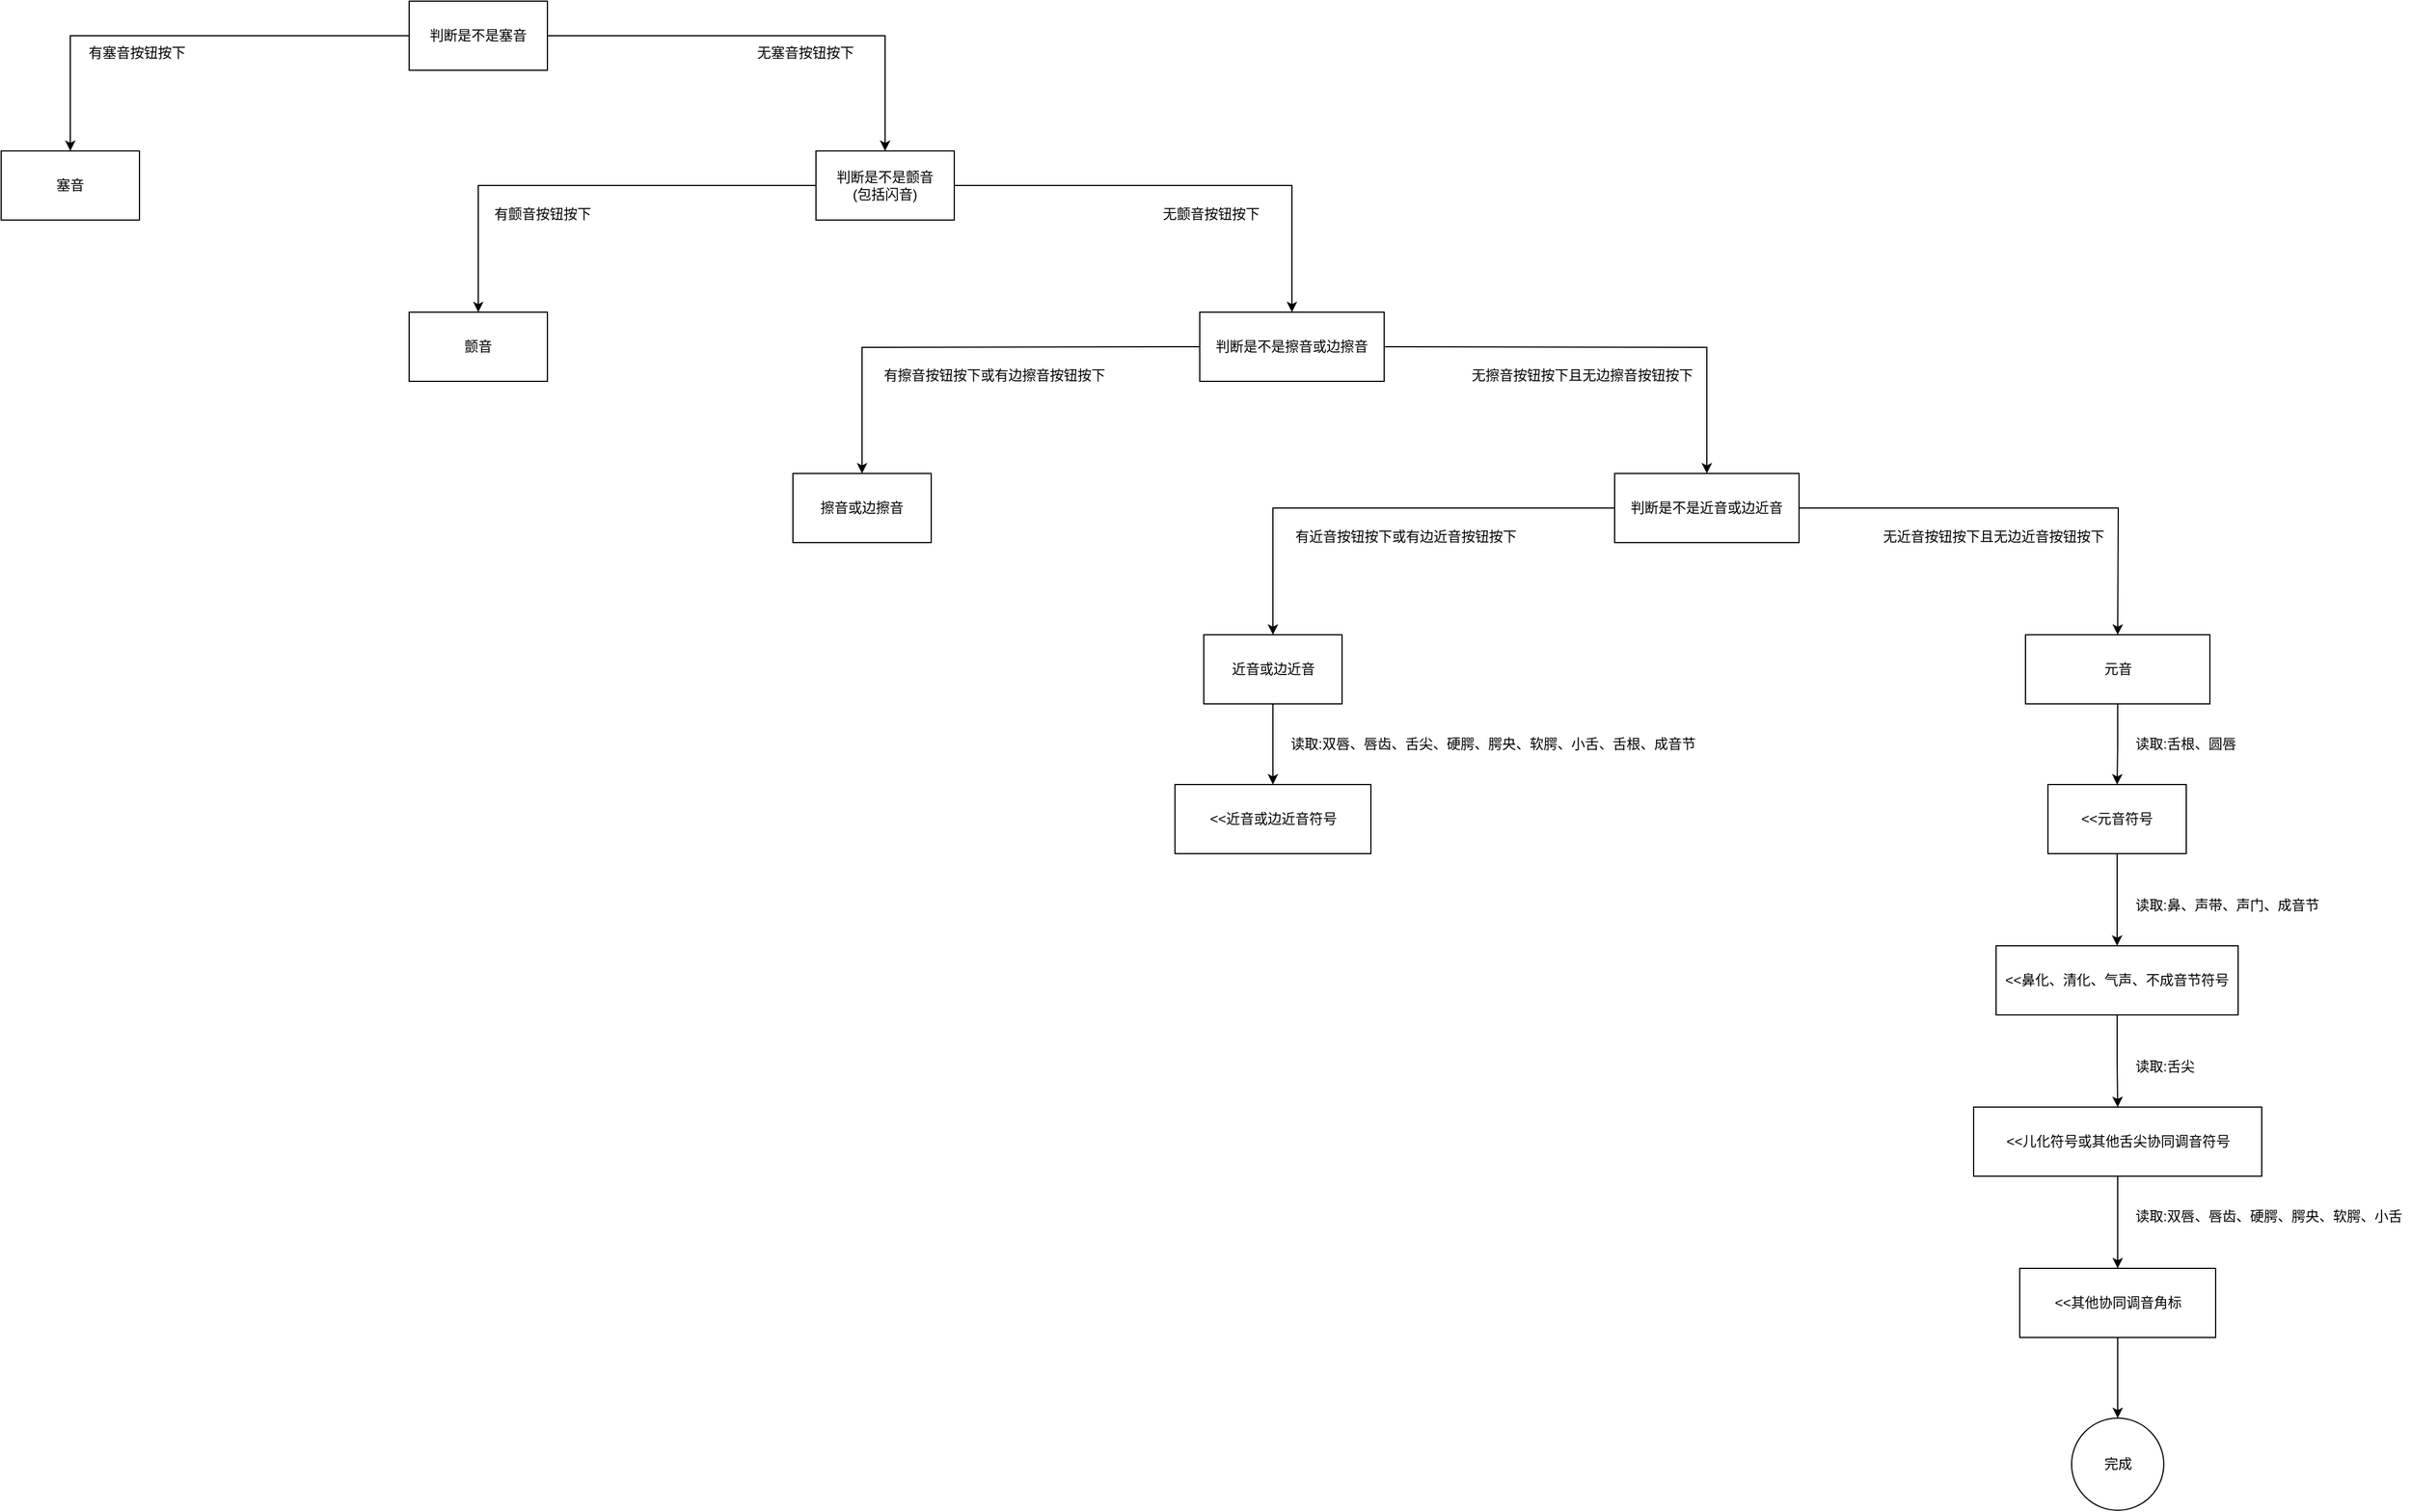 <mxfile version="21.4.0" type="device">
  <diagram name="第 1 页" id="KSUhmTteE460sUI7yHG8">
    <mxGraphModel dx="1098" dy="868" grid="1" gridSize="10" guides="1" tooltips="1" connect="1" arrows="1" fold="1" page="1" pageScale="1" pageWidth="827" pageHeight="1169" math="0" shadow="0">
      <root>
        <mxCell id="0" />
        <mxCell id="1" parent="0" />
        <mxCell id="aIYbs3pu3YeoRN2CY_q8-6" value="" style="edgeStyle=orthogonalEdgeStyle;rounded=0;orthogonalLoop=1;jettySize=auto;html=1;exitX=0;exitY=0.5;exitDx=0;exitDy=0;" edge="1" parent="1" source="aIYbs3pu3YeoRN2CY_q8-1" target="aIYbs3pu3YeoRN2CY_q8-5">
          <mxGeometry relative="1" as="geometry">
            <mxPoint x="230" y="50" as="sourcePoint" />
          </mxGeometry>
        </mxCell>
        <mxCell id="aIYbs3pu3YeoRN2CY_q8-8" value="" style="edgeStyle=orthogonalEdgeStyle;rounded=0;orthogonalLoop=1;jettySize=auto;html=1;" edge="1" parent="1" source="aIYbs3pu3YeoRN2CY_q8-1" target="aIYbs3pu3YeoRN2CY_q8-7">
          <mxGeometry relative="1" as="geometry" />
        </mxCell>
        <mxCell id="aIYbs3pu3YeoRN2CY_q8-1" value="判断是不是塞音" style="rounded=0;whiteSpace=wrap;html=1;" vertex="1" parent="1">
          <mxGeometry x="354" y="20" width="120" height="60" as="geometry" />
        </mxCell>
        <mxCell id="aIYbs3pu3YeoRN2CY_q8-5" value="塞音" style="whiteSpace=wrap;html=1;rounded=0;" vertex="1" parent="1">
          <mxGeometry y="150" width="120" height="60" as="geometry" />
        </mxCell>
        <mxCell id="aIYbs3pu3YeoRN2CY_q8-15" value="" style="edgeStyle=orthogonalEdgeStyle;rounded=0;orthogonalLoop=1;jettySize=auto;html=1;" edge="1" parent="1" source="aIYbs3pu3YeoRN2CY_q8-7" target="aIYbs3pu3YeoRN2CY_q8-14">
          <mxGeometry relative="1" as="geometry" />
        </mxCell>
        <mxCell id="aIYbs3pu3YeoRN2CY_q8-17" value="" style="edgeStyle=orthogonalEdgeStyle;rounded=0;orthogonalLoop=1;jettySize=auto;html=1;" edge="1" parent="1" source="aIYbs3pu3YeoRN2CY_q8-7" target="aIYbs3pu3YeoRN2CY_q8-16">
          <mxGeometry relative="1" as="geometry" />
        </mxCell>
        <mxCell id="aIYbs3pu3YeoRN2CY_q8-7" value="判断是不是颤音&lt;br&gt;(包括闪音)" style="whiteSpace=wrap;html=1;rounded=0;" vertex="1" parent="1">
          <mxGeometry x="707" y="150" width="120" height="60" as="geometry" />
        </mxCell>
        <mxCell id="aIYbs3pu3YeoRN2CY_q8-12" value="有塞音按钮按下" style="text;strokeColor=none;fillColor=none;align=left;verticalAlign=middle;spacingLeft=4;spacingRight=4;overflow=hidden;points=[[0,0.5],[1,0.5]];portConstraint=eastwest;rotatable=0;whiteSpace=wrap;html=1;" vertex="1" parent="1">
          <mxGeometry x="70" y="50" width="110" height="30" as="geometry" />
        </mxCell>
        <mxCell id="aIYbs3pu3YeoRN2CY_q8-13" value="无塞音按钮按下" style="text;strokeColor=none;fillColor=none;align=left;verticalAlign=middle;spacingLeft=4;spacingRight=4;overflow=hidden;points=[[0,0.5],[1,0.5]];portConstraint=eastwest;rotatable=0;whiteSpace=wrap;html=1;" vertex="1" parent="1">
          <mxGeometry x="650" y="50" width="110" height="30" as="geometry" />
        </mxCell>
        <mxCell id="aIYbs3pu3YeoRN2CY_q8-14" value="颤音" style="whiteSpace=wrap;html=1;rounded=0;" vertex="1" parent="1">
          <mxGeometry x="354" y="290" width="120" height="60" as="geometry" />
        </mxCell>
        <mxCell id="aIYbs3pu3YeoRN2CY_q8-16" value="判断是不是擦音或边擦音" style="whiteSpace=wrap;html=1;rounded=0;" vertex="1" parent="1">
          <mxGeometry x="1040" y="290" width="160" height="60" as="geometry" />
        </mxCell>
        <mxCell id="aIYbs3pu3YeoRN2CY_q8-18" value="有颤音按钮按下" style="text;strokeColor=none;fillColor=none;align=left;verticalAlign=middle;spacingLeft=4;spacingRight=4;overflow=hidden;points=[[0,0.5],[1,0.5]];portConstraint=eastwest;rotatable=0;whiteSpace=wrap;html=1;" vertex="1" parent="1">
          <mxGeometry x="422" y="190" width="110" height="30" as="geometry" />
        </mxCell>
        <mxCell id="aIYbs3pu3YeoRN2CY_q8-19" value="无颤音按钮按下" style="text;strokeColor=none;fillColor=none;align=left;verticalAlign=middle;spacingLeft=4;spacingRight=4;overflow=hidden;points=[[0,0.5],[1,0.5]];portConstraint=eastwest;rotatable=0;whiteSpace=wrap;html=1;" vertex="1" parent="1">
          <mxGeometry x="1002" y="190" width="110" height="30" as="geometry" />
        </mxCell>
        <mxCell id="aIYbs3pu3YeoRN2CY_q8-21" value="" style="edgeStyle=orthogonalEdgeStyle;rounded=0;orthogonalLoop=1;jettySize=auto;html=1;" edge="1" parent="1" target="aIYbs3pu3YeoRN2CY_q8-22">
          <mxGeometry relative="1" as="geometry">
            <mxPoint x="1040" y="320" as="sourcePoint" />
          </mxGeometry>
        </mxCell>
        <mxCell id="aIYbs3pu3YeoRN2CY_q8-22" value="擦音或边擦音" style="whiteSpace=wrap;html=1;rounded=0;" vertex="1" parent="1">
          <mxGeometry x="687" y="430" width="120" height="60" as="geometry" />
        </mxCell>
        <mxCell id="aIYbs3pu3YeoRN2CY_q8-23" value="有擦音按钮按下或有边擦音按钮按下" style="text;strokeColor=none;fillColor=none;align=left;verticalAlign=middle;spacingLeft=4;spacingRight=4;overflow=hidden;points=[[0,0.5],[1,0.5]];portConstraint=eastwest;rotatable=0;whiteSpace=wrap;html=1;" vertex="1" parent="1">
          <mxGeometry x="760" y="330" width="210" height="30" as="geometry" />
        </mxCell>
        <mxCell id="aIYbs3pu3YeoRN2CY_q8-24" value="" style="edgeStyle=orthogonalEdgeStyle;rounded=0;orthogonalLoop=1;jettySize=auto;html=1;entryX=0.5;entryY=0;entryDx=0;entryDy=0;" edge="1" parent="1" target="aIYbs3pu3YeoRN2CY_q8-27">
          <mxGeometry relative="1" as="geometry">
            <mxPoint x="1200" y="320" as="sourcePoint" />
            <mxPoint x="1493" y="430" as="targetPoint" />
          </mxGeometry>
        </mxCell>
        <mxCell id="aIYbs3pu3YeoRN2CY_q8-25" value="无擦音按钮按下且无边擦音按钮按下" style="text;strokeColor=none;fillColor=none;align=left;verticalAlign=middle;spacingLeft=4;spacingRight=4;overflow=hidden;points=[[0,0.5],[1,0.5]];portConstraint=eastwest;rotatable=0;whiteSpace=wrap;html=1;" vertex="1" parent="1">
          <mxGeometry x="1270" y="330" width="215" height="30" as="geometry" />
        </mxCell>
        <mxCell id="aIYbs3pu3YeoRN2CY_q8-27" value="判断是不是近音或边近音" style="whiteSpace=wrap;html=1;rounded=0;" vertex="1" parent="1">
          <mxGeometry x="1400" y="430" width="160" height="60" as="geometry" />
        </mxCell>
        <mxCell id="aIYbs3pu3YeoRN2CY_q8-50" style="edgeStyle=orthogonalEdgeStyle;rounded=0;orthogonalLoop=1;jettySize=auto;html=1;exitX=0.5;exitY=1;exitDx=0;exitDy=0;entryX=0.5;entryY=0;entryDx=0;entryDy=0;" edge="1" parent="1" source="aIYbs3pu3YeoRN2CY_q8-35" target="aIYbs3pu3YeoRN2CY_q8-44">
          <mxGeometry relative="1" as="geometry" />
        </mxCell>
        <mxCell id="aIYbs3pu3YeoRN2CY_q8-35" value="元音" style="whiteSpace=wrap;html=1;rounded=0;" vertex="1" parent="1">
          <mxGeometry x="1756.5" y="570" width="160" height="60" as="geometry" />
        </mxCell>
        <mxCell id="aIYbs3pu3YeoRN2CY_q8-36" value="近音或边近音" style="whiteSpace=wrap;html=1;rounded=0;" vertex="1" parent="1">
          <mxGeometry x="1043.5" y="570" width="120" height="60" as="geometry" />
        </mxCell>
        <mxCell id="aIYbs3pu3YeoRN2CY_q8-37" value="" style="edgeStyle=orthogonalEdgeStyle;rounded=0;orthogonalLoop=1;jettySize=auto;html=1;" edge="1" parent="1" target="aIYbs3pu3YeoRN2CY_q8-36" source="aIYbs3pu3YeoRN2CY_q8-27">
          <mxGeometry relative="1" as="geometry">
            <mxPoint x="1397" y="460" as="sourcePoint" />
          </mxGeometry>
        </mxCell>
        <mxCell id="aIYbs3pu3YeoRN2CY_q8-38" value="有近音按钮按下或有边近音按钮按下" style="text;strokeColor=none;fillColor=none;align=left;verticalAlign=middle;spacingLeft=4;spacingRight=4;overflow=hidden;points=[[0,0.5],[1,0.5]];portConstraint=eastwest;rotatable=0;whiteSpace=wrap;html=1;" vertex="1" parent="1">
          <mxGeometry x="1116.5" y="470" width="210" height="30" as="geometry" />
        </mxCell>
        <mxCell id="aIYbs3pu3YeoRN2CY_q8-39" value="" style="edgeStyle=orthogonalEdgeStyle;rounded=0;orthogonalLoop=1;jettySize=auto;html=1;entryX=0.5;entryY=0;entryDx=0;entryDy=0;exitX=1;exitY=0.5;exitDx=0;exitDy=0;" edge="1" parent="1" source="aIYbs3pu3YeoRN2CY_q8-27">
          <mxGeometry relative="1" as="geometry">
            <mxPoint x="1556.5" y="460" as="sourcePoint" />
            <mxPoint x="1836.5" y="570" as="targetPoint" />
          </mxGeometry>
        </mxCell>
        <mxCell id="aIYbs3pu3YeoRN2CY_q8-40" value="无近音按钮按下且无边近音按钮按下" style="text;strokeColor=none;fillColor=none;align=left;verticalAlign=middle;spacingLeft=4;spacingRight=4;overflow=hidden;points=[[0,0.5],[1,0.5]];portConstraint=eastwest;rotatable=0;whiteSpace=wrap;html=1;" vertex="1" parent="1">
          <mxGeometry x="1626.5" y="470" width="215" height="30" as="geometry" />
        </mxCell>
        <mxCell id="aIYbs3pu3YeoRN2CY_q8-47" value="" style="edgeStyle=orthogonalEdgeStyle;rounded=0;orthogonalLoop=1;jettySize=auto;html=1;" edge="1" parent="1" source="aIYbs3pu3YeoRN2CY_q8-44" target="aIYbs3pu3YeoRN2CY_q8-46">
          <mxGeometry relative="1" as="geometry" />
        </mxCell>
        <mxCell id="aIYbs3pu3YeoRN2CY_q8-44" value="&amp;lt;&amp;lt;元音符号" style="whiteSpace=wrap;html=1;rounded=0;" vertex="1" parent="1">
          <mxGeometry x="1776" y="700" width="120" height="60" as="geometry" />
        </mxCell>
        <mxCell id="aIYbs3pu3YeoRN2CY_q8-49" value="" style="edgeStyle=orthogonalEdgeStyle;rounded=0;orthogonalLoop=1;jettySize=auto;html=1;" edge="1" parent="1" source="aIYbs3pu3YeoRN2CY_q8-46" target="aIYbs3pu3YeoRN2CY_q8-48">
          <mxGeometry relative="1" as="geometry" />
        </mxCell>
        <mxCell id="aIYbs3pu3YeoRN2CY_q8-46" value="&amp;lt;&amp;lt;鼻化、清化、气声、不成音节符号" style="whiteSpace=wrap;html=1;rounded=0;" vertex="1" parent="1">
          <mxGeometry x="1731" y="840" width="210" height="60" as="geometry" />
        </mxCell>
        <mxCell id="aIYbs3pu3YeoRN2CY_q8-54" value="" style="edgeStyle=orthogonalEdgeStyle;rounded=0;orthogonalLoop=1;jettySize=auto;html=1;" edge="1" parent="1" source="aIYbs3pu3YeoRN2CY_q8-48" target="aIYbs3pu3YeoRN2CY_q8-53">
          <mxGeometry relative="1" as="geometry" />
        </mxCell>
        <mxCell id="aIYbs3pu3YeoRN2CY_q8-48" value="&amp;lt;&amp;lt;儿化符号或其他舌尖协同调音符号" style="whiteSpace=wrap;html=1;rounded=0;" vertex="1" parent="1">
          <mxGeometry x="1711.5" y="980" width="250" height="60" as="geometry" />
        </mxCell>
        <mxCell id="aIYbs3pu3YeoRN2CY_q8-56" value="" style="edgeStyle=orthogonalEdgeStyle;rounded=0;orthogonalLoop=1;jettySize=auto;html=1;" edge="1" parent="1" source="aIYbs3pu3YeoRN2CY_q8-53" target="aIYbs3pu3YeoRN2CY_q8-55">
          <mxGeometry relative="1" as="geometry" />
        </mxCell>
        <mxCell id="aIYbs3pu3YeoRN2CY_q8-53" value="&amp;lt;&amp;lt;其他协同调音角标" style="whiteSpace=wrap;html=1;rounded=0;" vertex="1" parent="1">
          <mxGeometry x="1751.5" y="1120" width="170" height="60" as="geometry" />
        </mxCell>
        <mxCell id="aIYbs3pu3YeoRN2CY_q8-55" value="完成" style="ellipse;whiteSpace=wrap;html=1;rounded=0;" vertex="1" parent="1">
          <mxGeometry x="1796.5" y="1250" width="80" height="80" as="geometry" />
        </mxCell>
        <mxCell id="aIYbs3pu3YeoRN2CY_q8-57" style="edgeStyle=orthogonalEdgeStyle;rounded=0;orthogonalLoop=1;jettySize=auto;html=1;exitX=0.5;exitY=1;exitDx=0;exitDy=0;entryX=0.5;entryY=0;entryDx=0;entryDy=0;" edge="1" parent="1" target="aIYbs3pu3YeoRN2CY_q8-58" source="aIYbs3pu3YeoRN2CY_q8-36">
          <mxGeometry relative="1" as="geometry">
            <mxPoint x="1104.5" y="630" as="sourcePoint" />
          </mxGeometry>
        </mxCell>
        <mxCell id="aIYbs3pu3YeoRN2CY_q8-58" value="&amp;lt;&amp;lt;近音或边近音符号" style="whiteSpace=wrap;html=1;rounded=0;" vertex="1" parent="1">
          <mxGeometry x="1018.5" y="700" width="170" height="60" as="geometry" />
        </mxCell>
        <mxCell id="aIYbs3pu3YeoRN2CY_q8-60" value="读取:舌根、圆唇" style="text;html=1;strokeColor=none;fillColor=none;align=left;verticalAlign=middle;whiteSpace=wrap;rounded=0;" vertex="1" parent="1">
          <mxGeometry x="1850" y="650" width="110" height="30" as="geometry" />
        </mxCell>
        <mxCell id="aIYbs3pu3YeoRN2CY_q8-61" value="读取:鼻、声带、声门、成音节" style="text;html=1;strokeColor=none;fillColor=none;align=left;verticalAlign=middle;whiteSpace=wrap;rounded=0;" vertex="1" parent="1">
          <mxGeometry x="1850" y="790" width="170" height="30" as="geometry" />
        </mxCell>
        <mxCell id="aIYbs3pu3YeoRN2CY_q8-62" value="读取:舌尖" style="text;html=1;strokeColor=none;fillColor=none;align=left;verticalAlign=middle;whiteSpace=wrap;rounded=0;" vertex="1" parent="1">
          <mxGeometry x="1850" y="930" width="60" height="30" as="geometry" />
        </mxCell>
        <mxCell id="aIYbs3pu3YeoRN2CY_q8-63" value="读取:双唇、唇齿、硬腭、腭央、软腭、小舌" style="text;html=1;strokeColor=none;fillColor=none;align=left;verticalAlign=middle;whiteSpace=wrap;rounded=0;" vertex="1" parent="1">
          <mxGeometry x="1850" y="1060" width="240" height="30" as="geometry" />
        </mxCell>
        <mxCell id="aIYbs3pu3YeoRN2CY_q8-64" value="读取:双唇、唇齿、舌尖、硬腭、腭央、软腭、小舌、舌根、成音节" style="text;html=1;strokeColor=none;fillColor=none;align=left;verticalAlign=middle;whiteSpace=wrap;rounded=0;" vertex="1" parent="1">
          <mxGeometry x="1117" y="650" width="363" height="30" as="geometry" />
        </mxCell>
      </root>
    </mxGraphModel>
  </diagram>
</mxfile>
